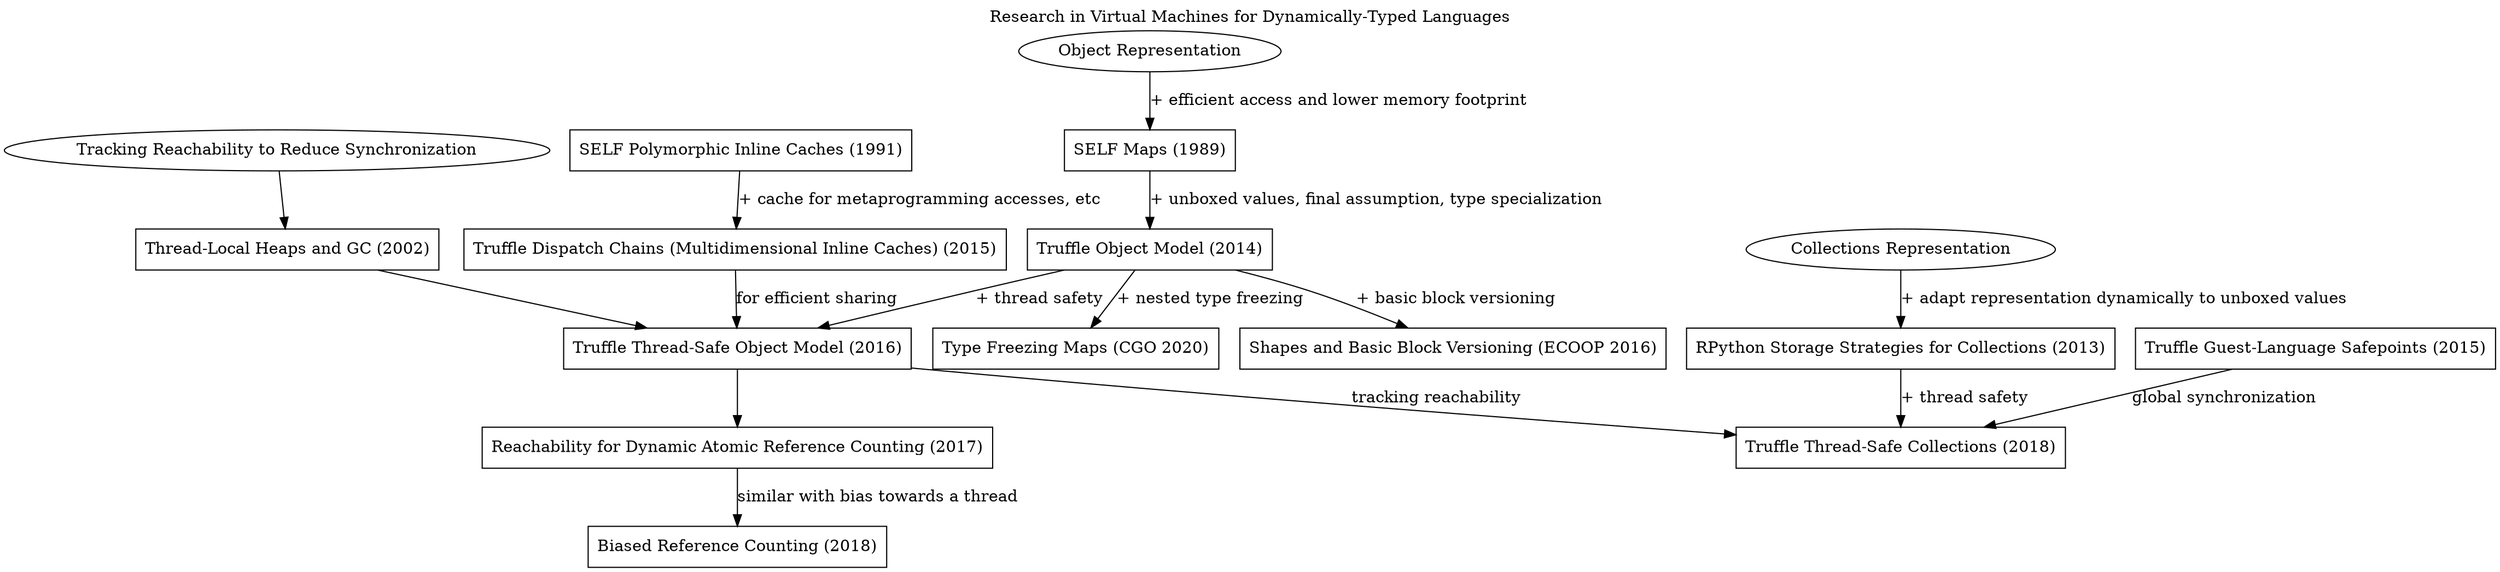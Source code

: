 digraph G {
  label = "Research in Virtual Machines for Dynamically-Typed Languages"
  labelloc = "t"
  node [shape = "box"]

  # Nodes
  pic [label = "SELF Polymorphic Inline Caches (1991)",
       tooltip = "Optimizing Dynamically-Typed Object-Oriented Languages With Polymorphic Inline Caches",
       URL = "http://bibliography.selflanguage.org/_static/pics.pdf"]
  mpic [label = "Truffle Dispatch Chains (Multidimensional Inline Caches) (2015)",
        tooltip = "Zero-Overhead Metaprogramming; Reflection and Metaobject Protocols Fast and without Compromises",
        URL = "https://stefan-marr.de/downloads/pldi15-marr-et-al-zero-overhead-metaprogramming.pdf"]

  om [label = "Object Representation", shape="oval"]
  maps [label = "SELF Maps (1989)",
        tooltip = "An Efficient Implementation of SELF a Dynamically-Typed Object-Oriented Language Based on Prototypes",
        URL = "http://www.selflanguage.org/_static/published/implementation.pdf"]
  tosm [label = "Truffle Object Model (2014)",
        tooltip = "An Object Storage Model for the Truffle Language Implementation Framework",
        URL = "https://chrisseaton.com/rubytruffle/pppj14-om/pppj14-om.pdf"]
  tso [label = "Truffle Thread-Safe Object Model (2016)",
       tooltip = "Efficient and Thread-Safe Objects for Dynamically-Typed Languages",
       URL = "https://eregon.me/blog/assets/research/thread-safe-objects.pdf"]

  glsp [label = "Truffle Guest-Language Safepoints (2015)",
        tooltip = "Techniques and Applications for Guest-Language Safepoints",
        URL = "https://eregon.me/blog/assets/research/guest-language-safepoints.pdf"]

  freezing [label = "Type Freezing Maps (CGO 2020)",
            tooltip = "Type Freezing: Exploiting Attribute Type Monomorphism in Tracing JIT Compilers",
            URL = "https://doi.org/10.1145/3368826.3377907"]
  shapesAndBBV [label = "Shapes and Basic Block Versioning (ECOOP 2016)",
                tooltip = "Interprocedural Type Specialization of JavaScript Programs Without Type Analysis",
                URL = "https://drops.dagstuhl.de/opus/volltexte/2016/6101/pdf/LIPIcs-ECOOP-2016-7.pdf"]

  collections [label = "Collections Representation", shape="oval"]
  ss [label = "RPython Storage Strategies for Collections (2013)",
      tooltip = "Storage Strategies for Collections in Dynamically Typed Languages",
      URL = "https://tratt.net/laurie/research/pubs/html/bolz_diekmann_tratt__storage_strategies_for_collections_in_dynamically_typed_languages/"]
  tsc [label = "Truffle Thread-Safe Collections (2018)",
       tooltip = "Parallelization of Dynamic Languages: Synchronizing Built-in Collections",
       URL = "https://eregon.me/blog/assets/research/thread-safe-collections.pdf"]

  reachability [label = "Tracking Reachability to Reduce Synchronization", shape="oval"]
  domani [label = "Thread-Local Heaps and GC (2002)",
          tooltip = "Thread-Local Heaps for Java",
          URL = "http://citeseerx.ist.psu.edu/viewdoc/download?doi=10.1.1.63.5846&amp;rep=rep1&amp;type=pdf"]
  rarc [label = "Reachability for Dynamic Atomic Reference Counting (2017)",
        tooltip = "Dynamic Atomicity: Optimizing Swift Memory Management",
        URL = "https://dl.acm.org/doi/10.1145/3133841.3133843"]
  brc [label = "Biased Reference Counting (2018)",
       tooltip = "Biased Reference Counting: Minimizing Atomic Operations in Garbage Collection",
       URL = "https://iacoma.cs.uiuc.edu/iacoma-papers/pact18.pdf"]

  # Edges
  pic -> mpic [label = "+ cache for metaprogramming accesses, etc"]
  mpic -> tso [label = "for efficient sharing"]

  om -> maps [label = "+ efficient access and lower memory footprint"]
  maps -> tosm [label = "+ unboxed values, final assumption, type specialization"]
  tosm -> tso [label = "+ thread safety"]
  tosm -> shapesAndBBV [label = "+ basic block versioning"]
  tosm -> freezing [label = "+ nested type freezing"]
  tso -> rarc
  rarc -> brc [label = "similar with bias towards a thread"]

  reachability -> domani
  domani -> tso

  tso -> tsc [label = "tracking reachability"]
  glsp -> tsc [label = "global synchronization"]
  collections -> ss [label = "+ adapt representation dynamically to unboxed values"]
  ss -> tsc [label = "+ thread safety"]
}
